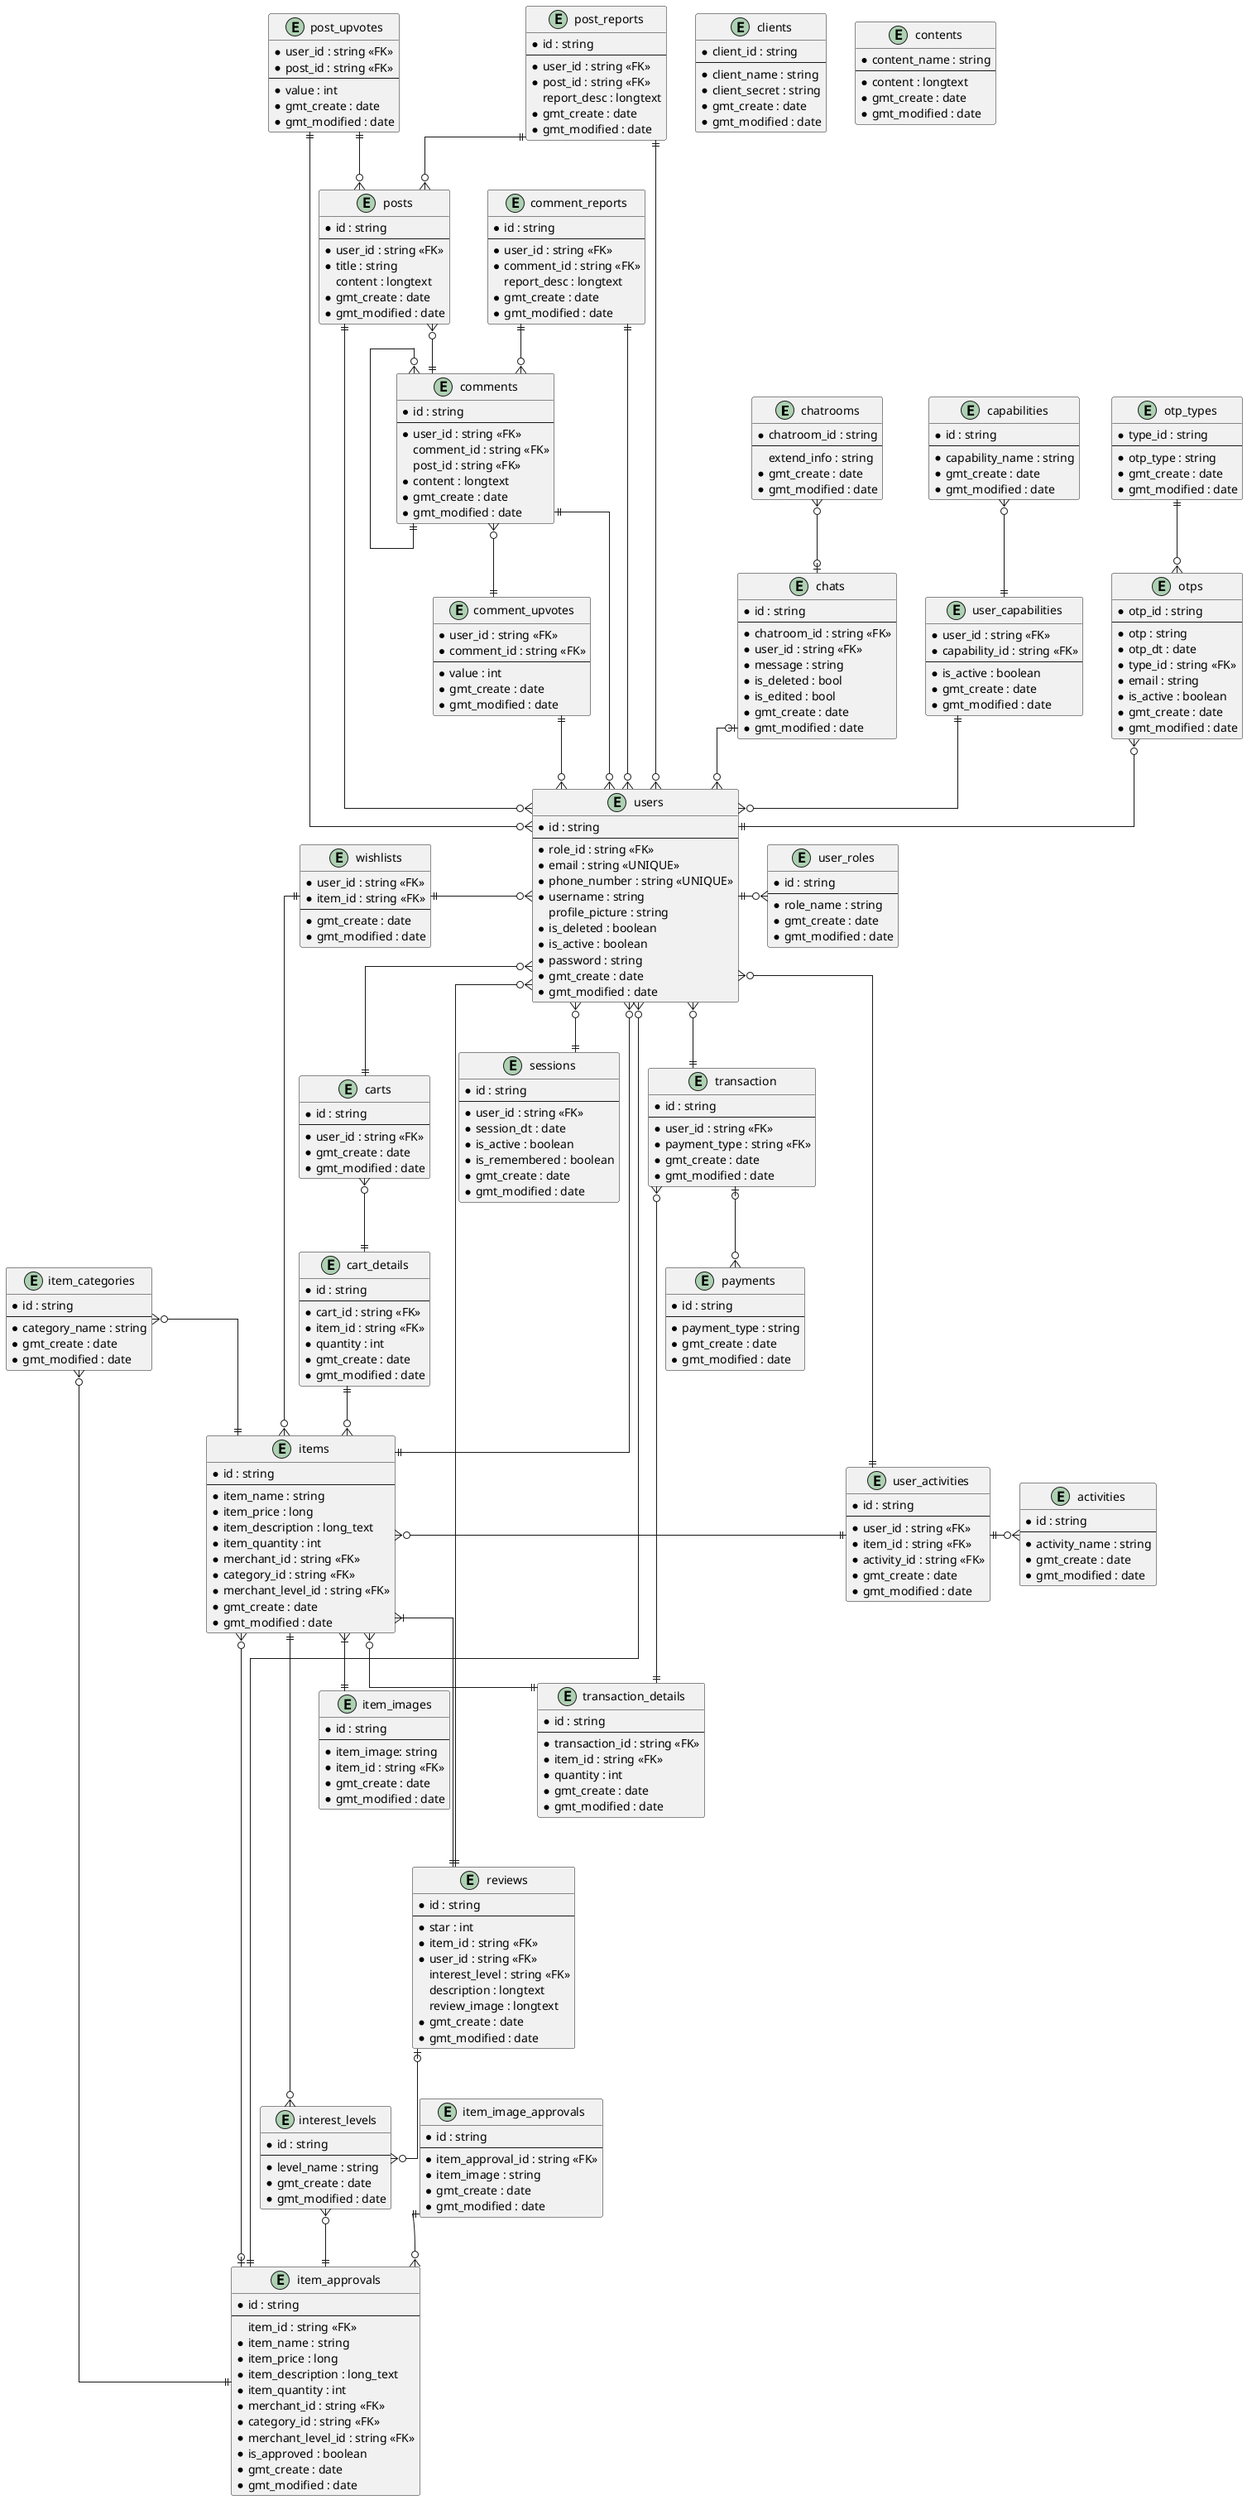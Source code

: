 @startuml ERD
skinparam linetype ortho

' left to right direction

' entity

' direct communication purposes
entity chatrooms {
    * chatroom_id : string
    --
    extend_info : string
    * gmt_create : date
    * gmt_modified : date
}

entity chats {
    * id : string
    --
    * chatroom_id : string <<FK>>
    * user_id : string <<FK>>
    * message : string
    * is_deleted : bool
    * is_edited : bool
    * gmt_create : date
    * gmt_modified : date
}

' for transaction purposes
entity interest_levels {
    * id : string
    --
    * level_name : string
    * gmt_create : date
    * gmt_modified : date
}

entity item_categories {
    * id : string
    --
    * category_name : string
    * gmt_create : date
    * gmt_modified : date
}

entity user_roles {
    * id : string
    --
    * role_name : string
    * gmt_create : date
    * gmt_modified : date
}

entity capabilities {
    * id : string
    --
    * capability_name : string
    * gmt_create : date
    * gmt_modified : date
}

entity user_capabilities {
    * user_id : string <<FK>>
    * capability_id : string <<FK>>
    --
    * is_active : boolean
    * gmt_create : date
    * gmt_modified : date
}

entity payments {
    * id : string
    --
    * payment_type : string
    * gmt_create : date
    * gmt_modified : date
}

entity users {
    * id : string  
    --
    * role_id : string <<FK>>
    * email : string <<UNIQUE>>
    * phone_number : string <<UNIQUE>>
    * username : string
      profile_picture : string
    * is_deleted : boolean
    * is_active : boolean
    * password : string
    * gmt_create : date
    * gmt_modified : date
}

entity items {
    * id : string 
    --
    * item_name : string
    * item_price : long
    * item_description : long_text
    * item_quantity : int
    * merchant_id : string <<FK>>
    * category_id : string <<FK>>
    * merchant_level_id : string <<FK>>
    * gmt_create : date
    * gmt_modified : date
}

entity item_approvals {
    * id : string
    --
      item_id : string <<FK>>
    * item_name : string
    * item_price : long
    * item_description : long_text
    * item_quantity : int
    * merchant_id : string <<FK>>
    * category_id : string <<FK>>
    * merchant_level_id : string <<FK>>
    * is_approved : boolean
    * gmt_create : date
    * gmt_modified : date
}

entity item_image_approvals {
    * id : string
    --
    * item_approval_id : string <<FK>>
    * item_image : string
    * gmt_create : date
    * gmt_modified : date
}

entity item_images {
    * id : string
    --
    * item_image: string
    * item_id : string <<FK>>
    * gmt_create : date
    * gmt_modified : date
}

entity reviews {
    * id : string
    --
    * star : int
    * item_id : string <<FK>>
    * user_id : string <<FK>>
      interest_level : string <<FK>>
      description : longtext
      review_image : longtext
    * gmt_create : date
    * gmt_modified : date
}

entity transaction {
    * id : string
    --
    * user_id : string <<FK>>
    * payment_type : string <<FK>>
    * gmt_create : date
    * gmt_modified : date
}

entity transaction_details {
    * id : string
    --
    * transaction_id : string <<FK>>
    * item_id : string <<FK>>
    * quantity : int
    * gmt_create : date
    * gmt_modified : date
}

entity carts {
    * id : string
    --
    * user_id : string <<FK>>
    * gmt_create : date
    * gmt_modified : date
}

entity cart_details {
    * id : string
    --
    * cart_id : string <<FK>>
    * item_id : string <<FK>>
    * quantity : int
    * gmt_create : date
    * gmt_modified : date
}

' for discussion purposes
entity posts {
    * id : string
    --
    * user_id : string <<FK>>
    * title : string
      content : longtext
    * gmt_create : date
    * gmt_modified : date
}

entity comments {
    * id : string
    --
    * user_id : string <<FK>>
      comment_id : string <<FK>>
      post_id : string <<FK>>
    * content : longtext
    * gmt_create : date
    * gmt_modified : date
}

entity comment_upvotes {
    * user_id : string <<FK>>
    * comment_id : string <<FK>>
    --
    * value : int
    * gmt_create : date
    * gmt_modified : date
}

entity post_upvotes {
    * user_id : string <<FK>>
    * post_id : string <<FK>>
    --
    * value : int
    * gmt_create : date
    * gmt_modified : date
}

entity post_reports {
    * id : string
    --
    * user_id : string <<FK>>
    * post_id : string <<FK>>
      report_desc : longtext
    * gmt_create : date
    * gmt_modified : date
}

entity comment_reports {
    * id : string
    --
    * user_id : string <<FK>>
    * comment_id : string <<FK>>
      report_desc : longtext
    * gmt_create : date
    * gmt_modified : date
}

' table for backend purpose
entity sessions{
    * id : string
    --
    * user_id : string <<FK>>
    * session_dt : date
    * is_active : boolean
    * is_remembered : boolean
    * gmt_create : date
    * gmt_modified : date
}

entity activities {
    * id : string
    --
    * activity_name : string
    * gmt_create : date
    * gmt_modified : date
}

entity user_activities {
    * id : string
    --
    * user_id : string <<FK>>
    * item_id : string <<FK>>
    * activity_id : string <<FK>>
    * gmt_create : date
    * gmt_modified : date
}

' wishlist
entity wishlists {
    * user_id : string <<FK>>
    * item_id : string <<FK>>
    --
    * gmt_create : date
    * gmt_modified : date
}

entity clients {
    * client_id : string
    --
    * client_name : string
    * client_secret : string
    * gmt_create : date
    * gmt_modified : date
}

entity otps{
    * otp_id : string
    --
    * otp : string
    * otp_dt : date
    * type_id : string <<FK>>
    * email : string
    * is_active : boolean
    * gmt_create : date
    * gmt_modified : date
}

entity otp_types {
    * type_id : string
    --
    * otp_type : string
    * gmt_create : date
    * gmt_modified : date
}

entity contents {
    * content_name : string
    --
    * content : longtext
    * gmt_create : date
    * gmt_modified : date
}


' relation
' for transaction purposes
interest_levels }o--|| items
item_categories }o--|| items

' user_roles }o--|| users
users ||-o{ user_roles

transaction |o--o{ payments
users }o--|| transaction
transaction }o--|| transaction_details
items }o--|| transaction_details

' carts
users }o--|| carts
carts }o--|| cart_details
cart_details ||--o{ items

items }|--|| item_images
items }|---|| reviews
reviews |o--o{ interest_levels
items ||--o{ users
reviews ||--o{ users

' item approval
items }o--o| item_approvals
users }o--|| item_approvals
item_categories }o--|| item_approvals
interest_levels }o--|| item_approvals
item_image_approvals ||--o{ item_approvals


' for discussion purposes
comments }o--|| comment_upvotes
comment_upvotes ||--o{ users
post_upvotes ||--o{ posts
post_upvotes ||--o{ users

posts }o--|| comments
comments }o--|| comments

' direct communication purposes
chats |o--o{ users
chatrooms }o--o| chats


' user capability
' users }o--||  user_capabilities
user_capabilities ||--o{ users
capabilities }o--|| user_capabilities

' table for backend purpose
users }o--|| sessions
users }o-|| user_activities
items }o-|| user_activities
' user_activities ||-o{ users
' user_activities ||-o{ items
user_activities ||-o{ activities

' wishlist
' users }o-|| wishlists
' items }o-|| wishlists
wishlists ||-o{ users
wishlists ||-o{ items

' report
' posts }o--|| post_reports
' comments }o--|| comment_reports
comments ||-o{ users
posts ||-o{ users
comment_reports ||--o{ comments
post_reports ||--o{ posts

comment_reports ||--o{ users
post_reports ||--o{ users

otps }o--|| users
otp_types ||--o{ otps

@enduml
